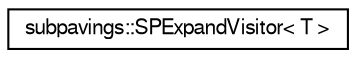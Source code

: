 digraph G
{
  edge [fontname="FreeSans",fontsize="10",labelfontname="FreeSans",labelfontsize="10"];
  node [fontname="FreeSans",fontsize="10",shape=record];
  rankdir="LR";
  Node1 [label="subpavings::SPExpandVisitor\< T \>",height=0.2,width=0.4,color="black", fillcolor="white", style="filled",URL="$classsubpavings_1_1SPExpandVisitor.shtml"];
}
